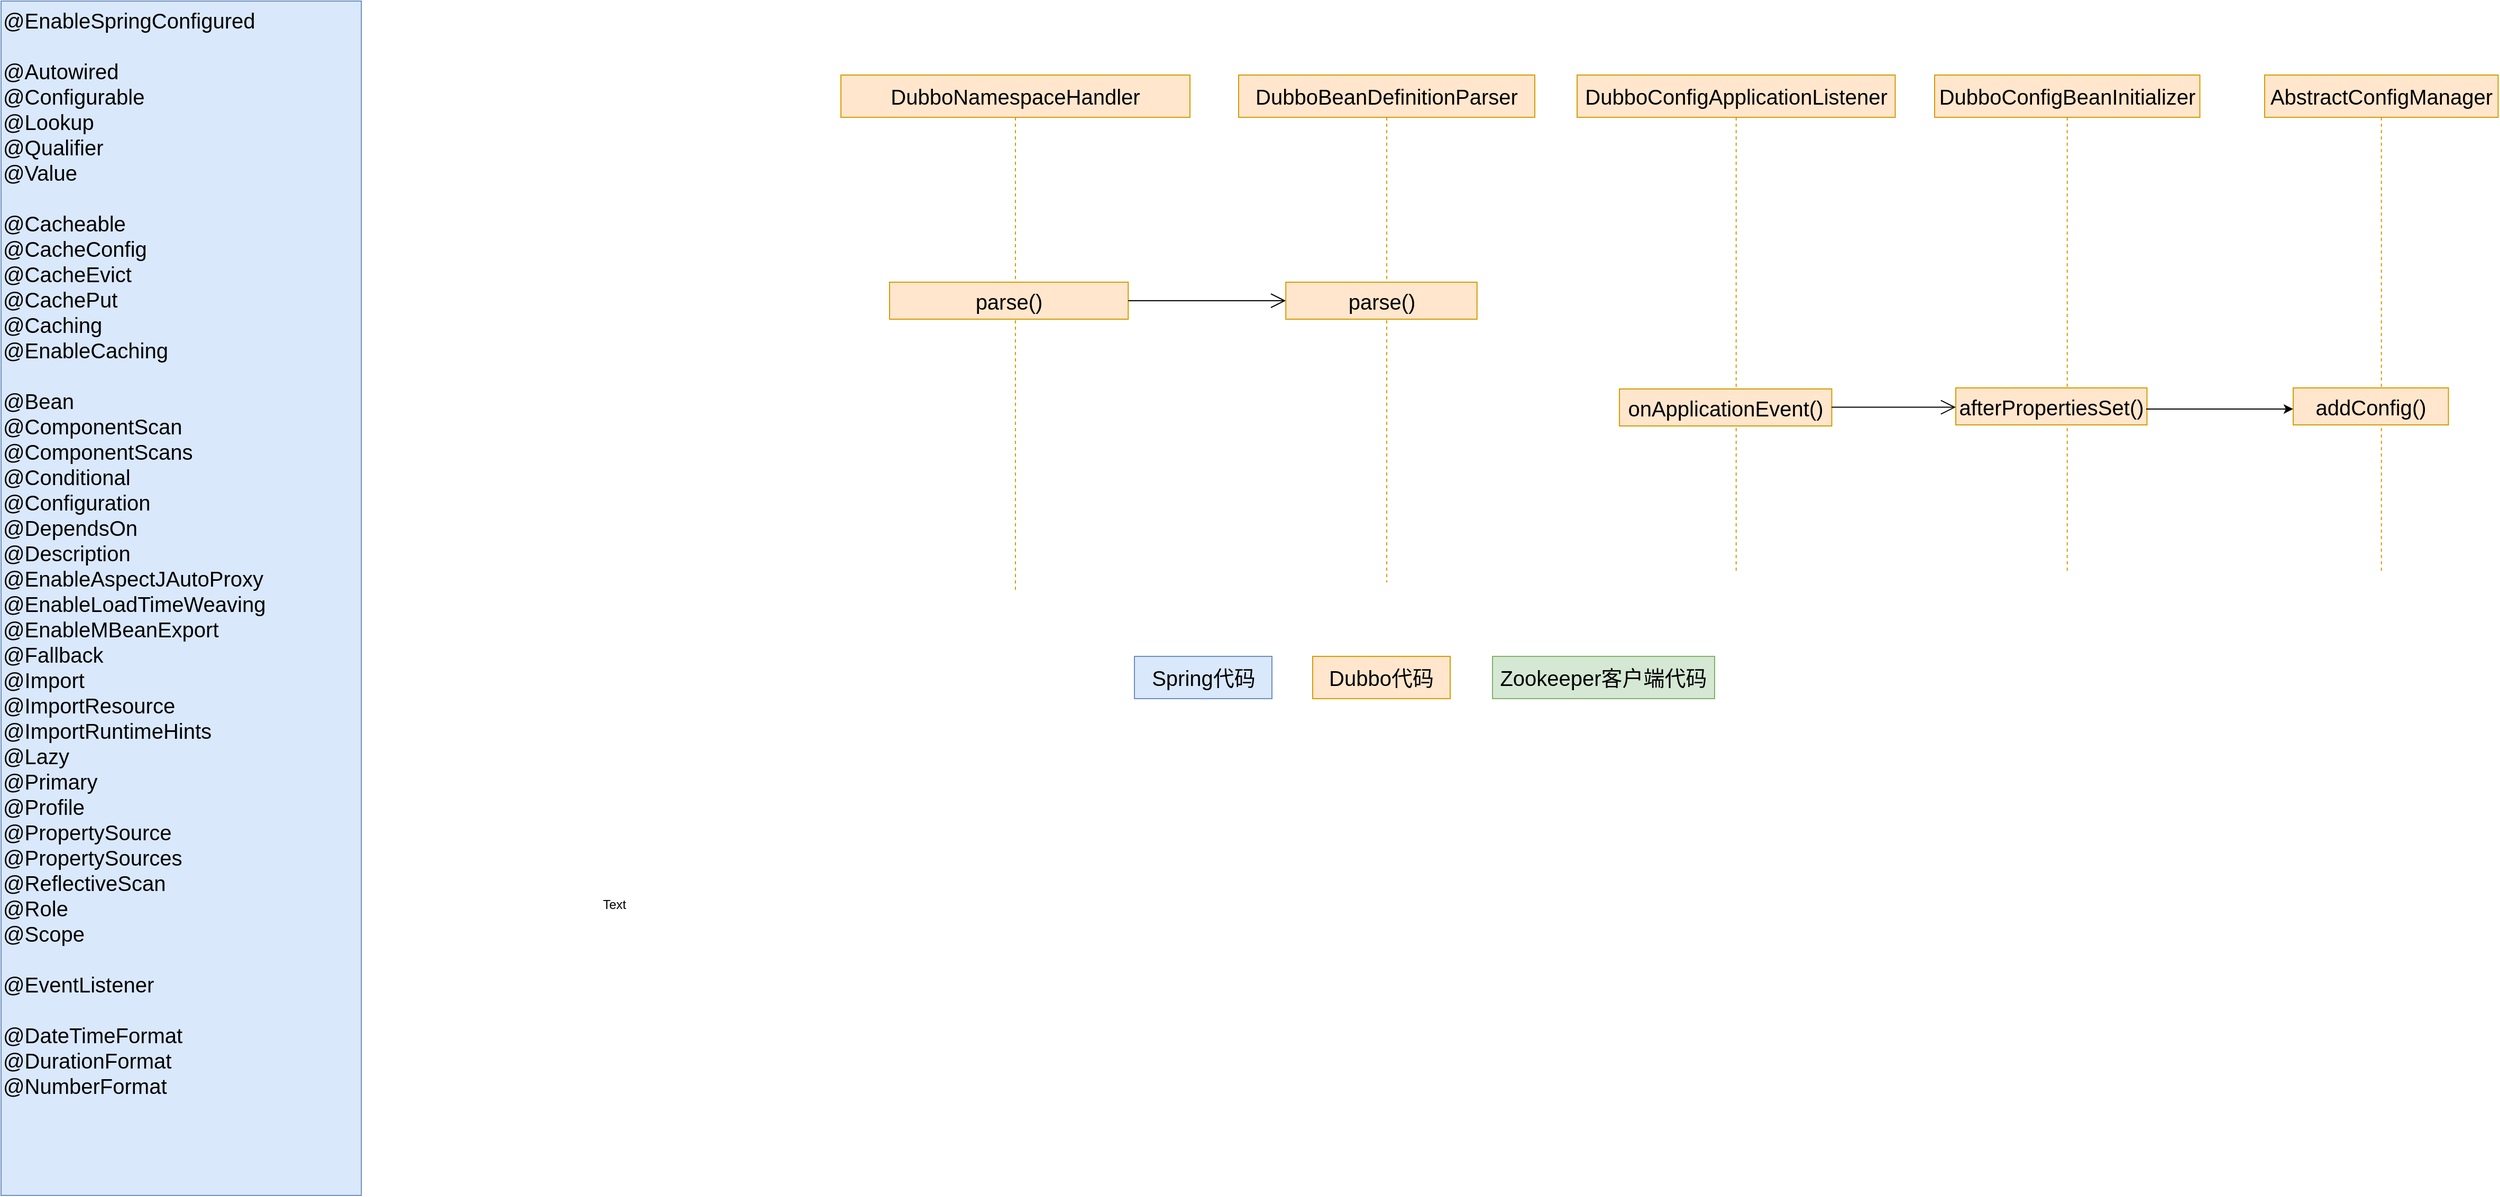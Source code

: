 <mxfile version="28.1.2">
  <diagram name="第 1 页" id="xwlVY48jZOfA3PrioJLu">
    <mxGraphModel dx="2328" dy="865" grid="1" gridSize="10" guides="1" tooltips="1" connect="1" arrows="1" fold="1" page="1" pageScale="1" pageWidth="827" pageHeight="1169" math="0" shadow="0">
      <root>
        <mxCell id="0" />
        <mxCell id="1" parent="0" />
        <mxCell id="1j3soAuKBiSglBNwDgY3-1" value="&lt;span style=&quot;font-size: 20px;&quot;&gt;DubboNamespaceHandler&lt;/span&gt;" style="shape=umlLifeline;perimeter=lifelinePerimeter;whiteSpace=wrap;html=1;container=1;dropTarget=0;collapsible=0;recursiveResize=0;outlineConnect=0;portConstraint=eastwest;newEdgeStyle={&quot;curved&quot;:0,&quot;rounded&quot;:0};fillColor=#ffe6cc;strokeColor=#d79b00;" parent="1" vertex="1">
          <mxGeometry x="-6" y="340" width="330" height="490" as="geometry" />
        </mxCell>
        <mxCell id="1j3soAuKBiSglBNwDgY3-2" value="&lt;span style=&quot;font-size: 20px;&quot;&gt;DubboBeanDefinitionParser&lt;/span&gt;" style="shape=umlLifeline;perimeter=lifelinePerimeter;whiteSpace=wrap;html=1;container=1;dropTarget=0;collapsible=0;recursiveResize=0;outlineConnect=0;portConstraint=eastwest;newEdgeStyle={&quot;curved&quot;:0,&quot;rounded&quot;:0};fillColor=#ffe6cc;strokeColor=#d79b00;" parent="1" vertex="1">
          <mxGeometry x="370" y="340" width="280" height="480" as="geometry" />
        </mxCell>
        <mxCell id="1j3soAuKBiSglBNwDgY3-4" value="&lt;span style=&quot;font-size: 20px; text-wrap-mode: wrap;&quot;&gt;parse()&lt;/span&gt;" style="html=1;points=[[0,0,0,0,5],[0,1,0,0,-5],[1,0,0,0,5],[1,1,0,0,-5]];perimeter=orthogonalPerimeter;outlineConnect=0;targetShapes=umlLifeline;portConstraint=eastwest;newEdgeStyle={&quot;curved&quot;:0,&quot;rounded&quot;:0};fillColor=#ffe6cc;strokeColor=#d79b00;" parent="1j3soAuKBiSglBNwDgY3-2" vertex="1">
          <mxGeometry x="44.62" y="196" width="180.75" height="35" as="geometry" />
        </mxCell>
        <mxCell id="1j3soAuKBiSglBNwDgY3-5" value="parse()" style="html=1;whiteSpace=wrap;fontSize=20;fillColor=#ffe6cc;strokeColor=#d79b00;" parent="1" vertex="1">
          <mxGeometry x="40.0" y="536" width="225.63" height="35" as="geometry" />
        </mxCell>
        <mxCell id="1j3soAuKBiSglBNwDgY3-7" value="" style="endArrow=open;endFill=1;endSize=12;html=1;rounded=0;exitX=1;exitY=0.5;exitDx=0;exitDy=0;" parent="1" source="1j3soAuKBiSglBNwDgY3-5" target="1j3soAuKBiSglBNwDgY3-4" edge="1">
          <mxGeometry width="160" relative="1" as="geometry">
            <mxPoint x="320" y="540" as="sourcePoint" />
            <mxPoint x="480" y="540" as="targetPoint" />
          </mxGeometry>
        </mxCell>
        <mxCell id="1j3soAuKBiSglBNwDgY3-8" value="DubboConfigApplicationListener" style="shape=umlLifeline;perimeter=lifelinePerimeter;whiteSpace=wrap;html=1;container=1;dropTarget=0;collapsible=0;recursiveResize=0;outlineConnect=0;portConstraint=eastwest;newEdgeStyle={&quot;curved&quot;:0,&quot;rounded&quot;:0};fontSize=20;fillColor=#ffe6cc;strokeColor=#d79b00;" parent="1" vertex="1">
          <mxGeometry x="690" y="340" width="300.75" height="470" as="geometry" />
        </mxCell>
        <mxCell id="1j3soAuKBiSglBNwDgY3-18" value="&lt;div style=&quot;text-align: left;&quot;&gt;&lt;span style=&quot;background-color: transparent; text-align: center; font-size: 20px; text-wrap-mode: wrap;&quot;&gt;onApplicationEvent&lt;/span&gt;&lt;span style=&quot;background-color: transparent; font-size: 20px; text-wrap-mode: wrap;&quot;&gt;()&lt;/span&gt;&lt;/div&gt;" style="html=1;points=[[0,0,0,0,5],[0,1,0,0,-5],[1,0,0,0,5],[1,1,0,0,-5]];perimeter=orthogonalPerimeter;outlineConnect=0;targetShapes=umlLifeline;portConstraint=eastwest;newEdgeStyle={&quot;curved&quot;:0,&quot;rounded&quot;:0};fillColor=#ffe6cc;strokeColor=#d79b00;" parent="1j3soAuKBiSglBNwDgY3-8" vertex="1">
          <mxGeometry x="40" y="297" width="200.75" height="35" as="geometry" />
        </mxCell>
        <mxCell id="1j3soAuKBiSglBNwDgY3-22" value="DubboConfigBeanInitializer" style="shape=umlLifeline;perimeter=lifelinePerimeter;whiteSpace=wrap;html=1;container=1;dropTarget=0;collapsible=0;recursiveResize=0;outlineConnect=0;portConstraint=eastwest;newEdgeStyle={&quot;curved&quot;:0,&quot;rounded&quot;:0};fontSize=20;fillColor=#ffe6cc;strokeColor=#d79b00;" parent="1" vertex="1">
          <mxGeometry x="1028" y="340" width="250.75" height="470" as="geometry" />
        </mxCell>
        <mxCell id="1j3soAuKBiSglBNwDgY3-23" value="&lt;div style=&quot;text-align: left;&quot;&gt;&lt;span style=&quot;background-color: transparent; text-align: center; font-size: 20px; text-wrap-mode: wrap;&quot;&gt;afterPropertiesSet&lt;/span&gt;&lt;span style=&quot;font-size: 20px; text-wrap-mode: wrap;&quot;&gt;()&lt;/span&gt;&lt;/div&gt;" style="html=1;points=[[0,0,0,0,5],[0,1,0,0,-5],[1,0,0,0,5],[1,1,0,0,-5]];perimeter=orthogonalPerimeter;outlineConnect=0;targetShapes=umlLifeline;portConstraint=eastwest;newEdgeStyle={&quot;curved&quot;:0,&quot;rounded&quot;:0};fillColor=#ffe6cc;strokeColor=#d79b00;" parent="1j3soAuKBiSglBNwDgY3-22" vertex="1">
          <mxGeometry x="20" y="296" width="180.75" height="35" as="geometry" />
        </mxCell>
        <mxCell id="1j3soAuKBiSglBNwDgY3-27" value="" style="endArrow=open;endFill=1;endSize=12;html=1;rounded=0;exitX=0.999;exitY=0.494;exitDx=0;exitDy=0;exitPerimeter=0;" parent="1" source="1j3soAuKBiSglBNwDgY3-18" target="1j3soAuKBiSglBNwDgY3-23" edge="1">
          <mxGeometry width="160" relative="1" as="geometry">
            <mxPoint x="840" y="580" as="sourcePoint" />
            <mxPoint x="1000" y="700" as="targetPoint" />
          </mxGeometry>
        </mxCell>
        <mxCell id="1j3soAuKBiSglBNwDgY3-29" value="Spring代码" style="rounded=0;whiteSpace=wrap;html=1;fontSize=20;fillColor=#dae8fc;strokeColor=#6c8ebf;" parent="1" vertex="1">
          <mxGeometry x="271.5" y="890" width="130" height="40" as="geometry" />
        </mxCell>
        <mxCell id="1j3soAuKBiSglBNwDgY3-30" value="Dubbo代码" style="rounded=0;whiteSpace=wrap;html=1;fontSize=20;fillColor=#ffe6cc;strokeColor=#d79b00;" parent="1" vertex="1">
          <mxGeometry x="440" y="890" width="130" height="40" as="geometry" />
        </mxCell>
        <mxCell id="1j3soAuKBiSglBNwDgY3-31" value="Zookeeper客户端代码" style="rounded=0;whiteSpace=wrap;html=1;fontSize=20;fillColor=#d5e8d4;strokeColor=#82b366;" parent="1" vertex="1">
          <mxGeometry x="610" y="890" width="210" height="40" as="geometry" />
        </mxCell>
        <mxCell id="_5ooX8qzl-79SjFNeYgx-1" value="AbstractConfigManager" style="shape=umlLifeline;perimeter=lifelinePerimeter;whiteSpace=wrap;html=1;container=1;dropTarget=0;collapsible=0;recursiveResize=0;outlineConnect=0;portConstraint=eastwest;newEdgeStyle={&quot;curved&quot;:0,&quot;rounded&quot;:0};fontSize=20;fillColor=#ffe6cc;strokeColor=#d79b00;" parent="1" vertex="1">
          <mxGeometry x="1340" y="340" width="220.75" height="470" as="geometry" />
        </mxCell>
        <mxCell id="_5ooX8qzl-79SjFNeYgx-2" value="&lt;div style=&quot;text-align: left;&quot;&gt;&lt;span style=&quot;background-color: transparent; text-align: center; font-size: 20px; text-wrap-mode: wrap;&quot;&gt;addConfig&lt;/span&gt;&lt;span style=&quot;font-size: 20px; text-wrap-mode: wrap;&quot;&gt;()&lt;/span&gt;&lt;/div&gt;" style="html=1;points=[[0,0,0,0,5],[0,1,0,0,-5],[1,0,0,0,5],[1,1,0,0,-5]];perimeter=orthogonalPerimeter;outlineConnect=0;targetShapes=umlLifeline;portConstraint=eastwest;newEdgeStyle={&quot;curved&quot;:0,&quot;rounded&quot;:0};fillColor=#ffe6cc;strokeColor=#d79b00;" parent="_5ooX8qzl-79SjFNeYgx-1" vertex="1">
          <mxGeometry x="27" y="296" width="146.75" height="35" as="geometry" />
        </mxCell>
        <mxCell id="_5ooX8qzl-79SjFNeYgx-3" value="" style="endArrow=classic;html=1;rounded=0;exitX=0.996;exitY=0.571;exitDx=0;exitDy=0;exitPerimeter=0;" parent="1" source="1j3soAuKBiSglBNwDgY3-23" target="_5ooX8qzl-79SjFNeYgx-2" edge="1">
          <mxGeometry width="50" height="50" relative="1" as="geometry">
            <mxPoint x="1080" y="590" as="sourcePoint" />
            <mxPoint x="1130" y="540" as="targetPoint" />
          </mxGeometry>
        </mxCell>
        <mxCell id="3BcHeCY4vZ8eA-erhApD-3" value="&lt;div&gt;@EnableSpringConfigured&lt;/div&gt;&lt;div&gt;&lt;br&gt;&lt;/div&gt;&lt;div&gt;@Autowired&lt;/div&gt;&lt;div&gt;@Configurable&lt;/div&gt;&lt;div&gt;@Lookup&lt;/div&gt;&lt;div&gt;@Qualifier&lt;/div&gt;&lt;div&gt;@Value&lt;/div&gt;&lt;div&gt;&lt;br&gt;&lt;/div&gt;&lt;div&gt;@Cacheable&lt;/div&gt;&lt;div&gt;@CacheConfig&lt;/div&gt;&lt;div&gt;@CacheEvict&lt;/div&gt;&lt;div&gt;@CachePut&lt;/div&gt;&lt;div&gt;@Caching&lt;/div&gt;&lt;div&gt;@EnableCaching&lt;/div&gt;&lt;div&gt;&lt;br&gt;&lt;/div&gt;&lt;div&gt;@Bean&lt;/div&gt;&lt;div&gt;@ComponentScan&lt;/div&gt;&lt;div&gt;@ComponentScans&lt;/div&gt;&lt;div&gt;@Conditional&lt;/div&gt;&lt;div&gt;@Configuration&lt;/div&gt;&lt;div&gt;@DependsOn&lt;/div&gt;&lt;div&gt;@Description&lt;/div&gt;&lt;div&gt;@EnableAspectJAutoProxy&lt;/div&gt;&lt;div&gt;@EnableLoadTimeWeaving&lt;/div&gt;&lt;div&gt;@EnableMBeanExport&lt;/div&gt;&lt;div&gt;@Fallback&lt;/div&gt;&lt;div&gt;@Import&lt;/div&gt;&lt;div&gt;@ImportResource&lt;/div&gt;&lt;div&gt;@ImportRuntimeHints&lt;/div&gt;&lt;div&gt;@Lazy&lt;/div&gt;&lt;div&gt;@Primary&lt;/div&gt;&lt;div&gt;@Profile&lt;/div&gt;&lt;div&gt;@PropertySource&lt;/div&gt;&lt;div&gt;@PropertySources&lt;/div&gt;&lt;div&gt;@ReflectiveScan&lt;/div&gt;&lt;div&gt;@Role&lt;/div&gt;&lt;div&gt;@Scope&lt;/div&gt;&lt;div&gt;&lt;br&gt;&lt;/div&gt;&lt;div&gt;@EventListener&lt;/div&gt;&lt;div&gt;&lt;br&gt;&lt;/div&gt;&lt;div&gt;@DateTimeFormat&lt;/div&gt;&lt;div&gt;@DurationFormat&lt;/div&gt;&lt;div&gt;@NumberFormat&lt;/div&gt;" style="html=1;whiteSpace=wrap;fontSize=20;fillColor=#dae8fc;strokeColor=#6c8ebf;align=left;verticalAlign=top;" parent="1" vertex="1">
          <mxGeometry x="-800" y="270" width="340.63" height="1130" as="geometry" />
        </mxCell>
        <mxCell id="BGkUqKLfp8ouSg2YSjBn-1" value="Text" style="text;html=1;align=center;verticalAlign=middle;whiteSpace=wrap;rounded=0;" vertex="1" parent="1">
          <mxGeometry x="-250" y="1110" width="60" height="30" as="geometry" />
        </mxCell>
      </root>
    </mxGraphModel>
  </diagram>
</mxfile>
